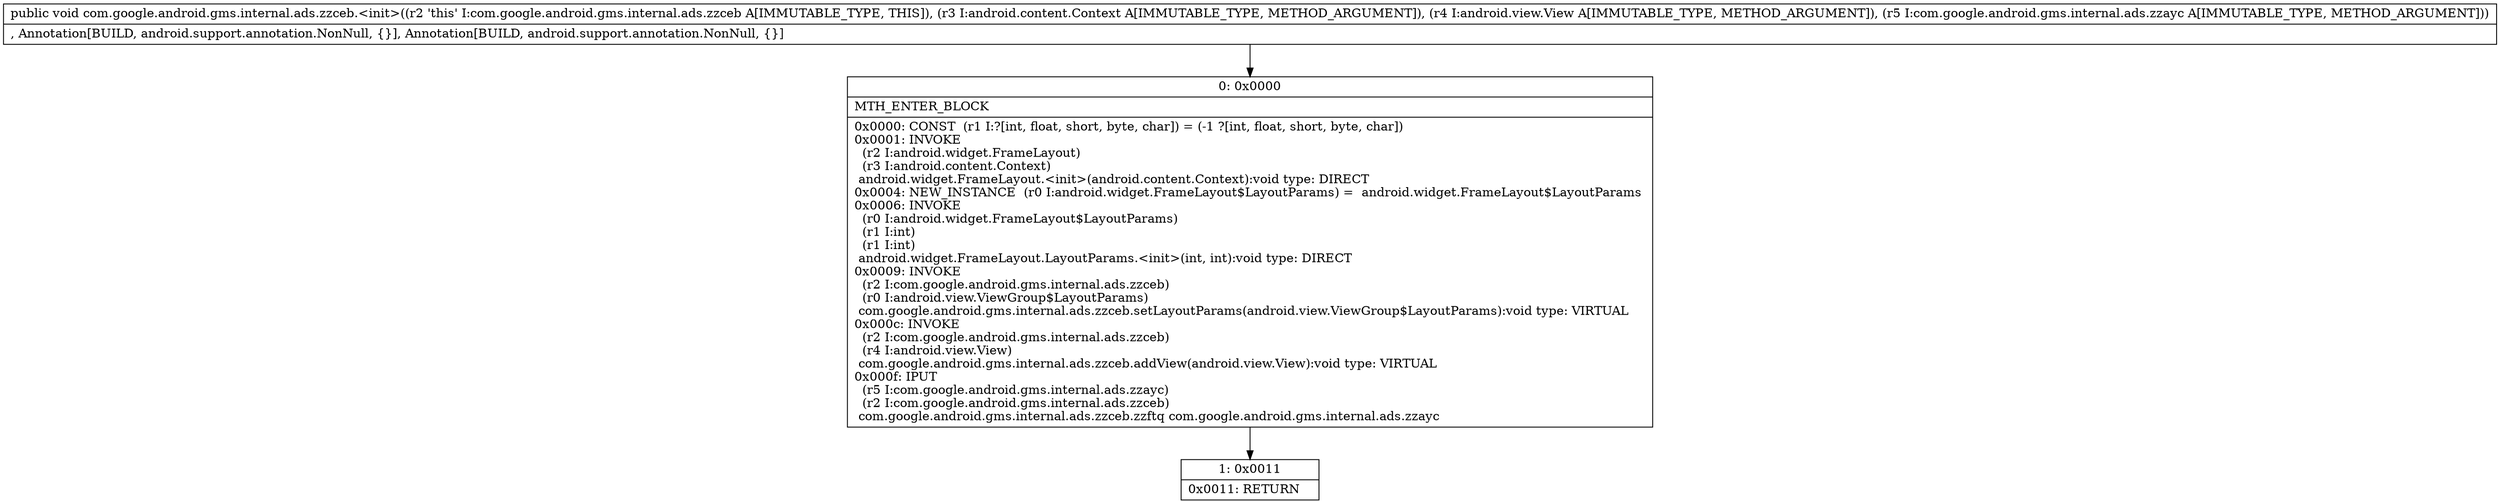 digraph "CFG forcom.google.android.gms.internal.ads.zzceb.\<init\>(Landroid\/content\/Context;Landroid\/view\/View;Lcom\/google\/android\/gms\/internal\/ads\/zzayc;)V" {
Node_0 [shape=record,label="{0\:\ 0x0000|MTH_ENTER_BLOCK\l|0x0000: CONST  (r1 I:?[int, float, short, byte, char]) = (\-1 ?[int, float, short, byte, char]) \l0x0001: INVOKE  \l  (r2 I:android.widget.FrameLayout)\l  (r3 I:android.content.Context)\l android.widget.FrameLayout.\<init\>(android.content.Context):void type: DIRECT \l0x0004: NEW_INSTANCE  (r0 I:android.widget.FrameLayout$LayoutParams) =  android.widget.FrameLayout$LayoutParams \l0x0006: INVOKE  \l  (r0 I:android.widget.FrameLayout$LayoutParams)\l  (r1 I:int)\l  (r1 I:int)\l android.widget.FrameLayout.LayoutParams.\<init\>(int, int):void type: DIRECT \l0x0009: INVOKE  \l  (r2 I:com.google.android.gms.internal.ads.zzceb)\l  (r0 I:android.view.ViewGroup$LayoutParams)\l com.google.android.gms.internal.ads.zzceb.setLayoutParams(android.view.ViewGroup$LayoutParams):void type: VIRTUAL \l0x000c: INVOKE  \l  (r2 I:com.google.android.gms.internal.ads.zzceb)\l  (r4 I:android.view.View)\l com.google.android.gms.internal.ads.zzceb.addView(android.view.View):void type: VIRTUAL \l0x000f: IPUT  \l  (r5 I:com.google.android.gms.internal.ads.zzayc)\l  (r2 I:com.google.android.gms.internal.ads.zzceb)\l com.google.android.gms.internal.ads.zzceb.zzftq com.google.android.gms.internal.ads.zzayc \l}"];
Node_1 [shape=record,label="{1\:\ 0x0011|0x0011: RETURN   \l}"];
MethodNode[shape=record,label="{public void com.google.android.gms.internal.ads.zzceb.\<init\>((r2 'this' I:com.google.android.gms.internal.ads.zzceb A[IMMUTABLE_TYPE, THIS]), (r3 I:android.content.Context A[IMMUTABLE_TYPE, METHOD_ARGUMENT]), (r4 I:android.view.View A[IMMUTABLE_TYPE, METHOD_ARGUMENT]), (r5 I:com.google.android.gms.internal.ads.zzayc A[IMMUTABLE_TYPE, METHOD_ARGUMENT]))  | , Annotation[BUILD, android.support.annotation.NonNull, \{\}], Annotation[BUILD, android.support.annotation.NonNull, \{\}]\l}"];
MethodNode -> Node_0;
Node_0 -> Node_1;
}

